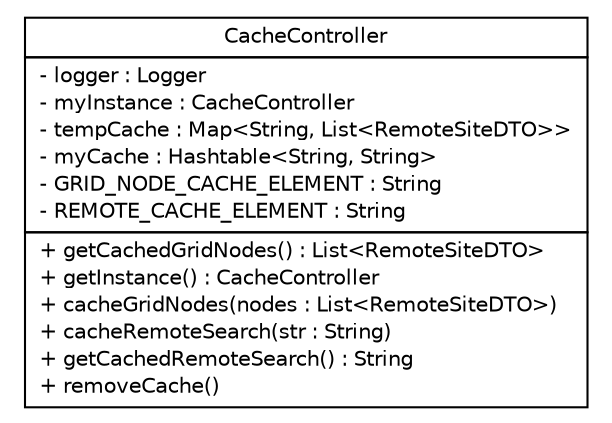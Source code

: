 #!/usr/local/bin/dot
#
# Class diagram 
# Generated by UmlGraph version 4.8 (http://www.spinellis.gr/sw/umlgraph)
#

digraph G {
	edge [fontname="Helvetica",fontsize=10,labelfontname="Helvetica",labelfontsize=10];
	node [fontname="Helvetica",fontsize=10,shape=plaintext];
	// gov.nih.nci.ncia.cache.CacheController
	c0 [label=<<table border="0" cellborder="1" cellspacing="0" cellpadding="2" port="p" href="./CacheController.html">
		<tr><td><table border="0" cellspacing="0" cellpadding="1">
			<tr><td> CacheController </td></tr>
		</table></td></tr>
		<tr><td><table border="0" cellspacing="0" cellpadding="1">
			<tr><td align="left"> - logger : Logger </td></tr>
			<tr><td align="left"> - myInstance : CacheController </td></tr>
			<tr><td align="left"> - tempCache : Map&lt;String, List&lt;RemoteSiteDTO&gt;&gt; </td></tr>
			<tr><td align="left"> - myCache : Hashtable&lt;String, String&gt; </td></tr>
			<tr><td align="left"> - GRID_NODE_CACHE_ELEMENT : String </td></tr>
			<tr><td align="left"> - REMOTE_CACHE_ELEMENT : String </td></tr>
		</table></td></tr>
		<tr><td><table border="0" cellspacing="0" cellpadding="1">
			<tr><td align="left"> + getCachedGridNodes() : List&lt;RemoteSiteDTO&gt; </td></tr>
			<tr><td align="left"> + getInstance() : CacheController </td></tr>
			<tr><td align="left"> + cacheGridNodes(nodes : List&lt;RemoteSiteDTO&gt;) </td></tr>
			<tr><td align="left"> + cacheRemoteSearch(str : String) </td></tr>
			<tr><td align="left"> + getCachedRemoteSearch() : String </td></tr>
			<tr><td align="left"> + removeCache() </td></tr>
		</table></td></tr>
		</table>>, fontname="Helvetica", fontcolor="black", fontsize=10.0];
}

